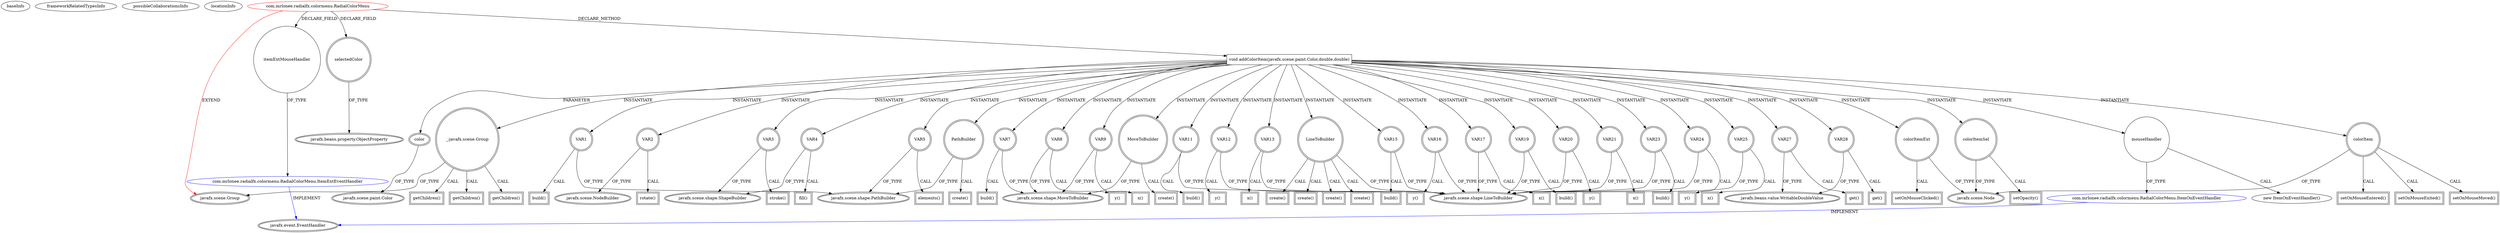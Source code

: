 digraph {
baseInfo[graphId=958,category="extension_graph",isAnonymous=false,possibleRelation=true]
frameworkRelatedTypesInfo[0="javafx.scene.Group"]
possibleCollaborationsInfo[0="958~CLIENT_METHOD_DECLARATION-INSTANTIATION-~javafx.scene.Group ~javafx.event.EventHandler ~false~false",1="958~FIELD_DECLARATION-~javafx.scene.Group ~javafx.event.EventHandler ~false~false"]
locationInfo[projectName="MrLoNee-RadialFx",filePath="/MrLoNee-RadialFx/RadialFx-master/src/com/mrlonee/radialfx/colormenu/RadialColorMenu.java",contextSignature="RadialColorMenu",graphId="958"]
0[label="com.mrlonee.radialfx.colormenu.RadialColorMenu",vertexType="ROOT_CLIENT_CLASS_DECLARATION",isFrameworkType=false,color=red]
1[label="javafx.scene.Group",vertexType="FRAMEWORK_CLASS_TYPE",isFrameworkType=true,peripheries=2]
2[label="itemExtMouseHandler",vertexType="FIELD_DECLARATION",isFrameworkType=false,shape=circle]
3[label="com.mrlonee.radialfx.colormenu.RadialColorMenu.ItemExtEventHandler",vertexType="REFERENCE_CLIENT_CLASS_DECLARATION",isFrameworkType=false,color=blue]
4[label="javafx.event.EventHandler",vertexType="FRAMEWORK_INTERFACE_TYPE",isFrameworkType=true,peripheries=2]
5[label="selectedColor",vertexType="FIELD_DECLARATION",isFrameworkType=true,peripheries=2,shape=circle]
6[label="javafx.beans.property.ObjectProperty",vertexType="FRAMEWORK_CLASS_TYPE",isFrameworkType=true,peripheries=2]
7[label="void addColorItem(javafx.scene.paint.Color,double,double)",vertexType="CLIENT_METHOD_DECLARATION",isFrameworkType=false,shape=box]
8[label="color",vertexType="PARAMETER_DECLARATION",isFrameworkType=true,peripheries=2]
9[label="javafx.scene.paint.Color",vertexType="FRAMEWORK_CLASS_TYPE",isFrameworkType=true,peripheries=2]
10[label="_:javafx.scene.Group",vertexType="VARIABLE_EXPRESION",isFrameworkType=true,peripheries=2,shape=circle]
11[label="getChildren()",vertexType="INSIDE_CALL",isFrameworkType=true,peripheries=2,shape=box]
13[label="VAR1",vertexType="VARIABLE_EXPRESION",isFrameworkType=true,peripheries=2,shape=circle]
15[label="javafx.scene.shape.PathBuilder",vertexType="FRAMEWORK_CLASS_TYPE",isFrameworkType=true,peripheries=2]
14[label="build()",vertexType="INSIDE_CALL",isFrameworkType=true,peripheries=2,shape=box]
16[label="VAR2",vertexType="VARIABLE_EXPRESION",isFrameworkType=true,peripheries=2,shape=circle]
18[label="javafx.scene.NodeBuilder",vertexType="FRAMEWORK_CLASS_TYPE",isFrameworkType=true,peripheries=2]
17[label="rotate()",vertexType="INSIDE_CALL",isFrameworkType=true,peripheries=2,shape=box]
19[label="VAR3",vertexType="VARIABLE_EXPRESION",isFrameworkType=true,peripheries=2,shape=circle]
21[label="javafx.scene.shape.ShapeBuilder",vertexType="FRAMEWORK_CLASS_TYPE",isFrameworkType=true,peripheries=2]
20[label="stroke()",vertexType="INSIDE_CALL",isFrameworkType=true,peripheries=2,shape=box]
22[label="VAR4",vertexType="VARIABLE_EXPRESION",isFrameworkType=true,peripheries=2,shape=circle]
23[label="fill()",vertexType="INSIDE_CALL",isFrameworkType=true,peripheries=2,shape=box]
25[label="VAR5",vertexType="VARIABLE_EXPRESION",isFrameworkType=true,peripheries=2,shape=circle]
26[label="elements()",vertexType="INSIDE_CALL",isFrameworkType=true,peripheries=2,shape=box]
28[label="PathBuilder",vertexType="VARIABLE_EXPRESION",isFrameworkType=true,peripheries=2,shape=circle]
29[label="create()",vertexType="INSIDE_CALL",isFrameworkType=true,peripheries=2,shape=box]
31[label="VAR7",vertexType="VARIABLE_EXPRESION",isFrameworkType=true,peripheries=2,shape=circle]
33[label="javafx.scene.shape.MoveToBuilder",vertexType="FRAMEWORK_CLASS_TYPE",isFrameworkType=true,peripheries=2]
32[label="build()",vertexType="INSIDE_CALL",isFrameworkType=true,peripheries=2,shape=box]
34[label="VAR8",vertexType="VARIABLE_EXPRESION",isFrameworkType=true,peripheries=2,shape=circle]
35[label="y()",vertexType="INSIDE_CALL",isFrameworkType=true,peripheries=2,shape=box]
37[label="VAR9",vertexType="VARIABLE_EXPRESION",isFrameworkType=true,peripheries=2,shape=circle]
38[label="x()",vertexType="INSIDE_CALL",isFrameworkType=true,peripheries=2,shape=box]
40[label="MoveToBuilder",vertexType="VARIABLE_EXPRESION",isFrameworkType=true,peripheries=2,shape=circle]
41[label="create()",vertexType="INSIDE_CALL",isFrameworkType=true,peripheries=2,shape=box]
43[label="VAR11",vertexType="VARIABLE_EXPRESION",isFrameworkType=true,peripheries=2,shape=circle]
45[label="javafx.scene.shape.LineToBuilder",vertexType="FRAMEWORK_CLASS_TYPE",isFrameworkType=true,peripheries=2]
44[label="build()",vertexType="INSIDE_CALL",isFrameworkType=true,peripheries=2,shape=box]
46[label="VAR12",vertexType="VARIABLE_EXPRESION",isFrameworkType=true,peripheries=2,shape=circle]
47[label="y()",vertexType="INSIDE_CALL",isFrameworkType=true,peripheries=2,shape=box]
49[label="VAR13",vertexType="VARIABLE_EXPRESION",isFrameworkType=true,peripheries=2,shape=circle]
50[label="x()",vertexType="INSIDE_CALL",isFrameworkType=true,peripheries=2,shape=box]
52[label="LineToBuilder",vertexType="VARIABLE_EXPRESION",isFrameworkType=true,peripheries=2,shape=circle]
53[label="create()",vertexType="INSIDE_CALL",isFrameworkType=true,peripheries=2,shape=box]
55[label="VAR15",vertexType="VARIABLE_EXPRESION",isFrameworkType=true,peripheries=2,shape=circle]
56[label="build()",vertexType="INSIDE_CALL",isFrameworkType=true,peripheries=2,shape=box]
58[label="VAR16",vertexType="VARIABLE_EXPRESION",isFrameworkType=true,peripheries=2,shape=circle]
59[label="y()",vertexType="INSIDE_CALL",isFrameworkType=true,peripheries=2,shape=box]
61[label="VAR17",vertexType="VARIABLE_EXPRESION",isFrameworkType=true,peripheries=2,shape=circle]
62[label="x()",vertexType="INSIDE_CALL",isFrameworkType=true,peripheries=2,shape=box]
65[label="create()",vertexType="INSIDE_CALL",isFrameworkType=true,peripheries=2,shape=box]
66[label="VAR19",vertexType="VARIABLE_EXPRESION",isFrameworkType=true,peripheries=2,shape=circle]
67[label="build()",vertexType="INSIDE_CALL",isFrameworkType=true,peripheries=2,shape=box]
69[label="VAR20",vertexType="VARIABLE_EXPRESION",isFrameworkType=true,peripheries=2,shape=circle]
70[label="y()",vertexType="INSIDE_CALL",isFrameworkType=true,peripheries=2,shape=box]
72[label="VAR21",vertexType="VARIABLE_EXPRESION",isFrameworkType=true,peripheries=2,shape=circle]
73[label="x()",vertexType="INSIDE_CALL",isFrameworkType=true,peripheries=2,shape=box]
76[label="create()",vertexType="INSIDE_CALL",isFrameworkType=true,peripheries=2,shape=box]
77[label="VAR23",vertexType="VARIABLE_EXPRESION",isFrameworkType=true,peripheries=2,shape=circle]
78[label="build()",vertexType="INSIDE_CALL",isFrameworkType=true,peripheries=2,shape=box]
80[label="VAR24",vertexType="VARIABLE_EXPRESION",isFrameworkType=true,peripheries=2,shape=circle]
81[label="y()",vertexType="INSIDE_CALL",isFrameworkType=true,peripheries=2,shape=box]
83[label="VAR25",vertexType="VARIABLE_EXPRESION",isFrameworkType=true,peripheries=2,shape=circle]
84[label="x()",vertexType="INSIDE_CALL",isFrameworkType=true,peripheries=2,shape=box]
87[label="create()",vertexType="INSIDE_CALL",isFrameworkType=true,peripheries=2,shape=box]
88[label="VAR27",vertexType="VARIABLE_EXPRESION",isFrameworkType=true,peripheries=2,shape=circle]
90[label="javafx.beans.value.WritableDoubleValue",vertexType="FRAMEWORK_INTERFACE_TYPE",isFrameworkType=true,peripheries=2]
89[label="get()",vertexType="INSIDE_CALL",isFrameworkType=true,peripheries=2,shape=box]
91[label="VAR28",vertexType="VARIABLE_EXPRESION",isFrameworkType=true,peripheries=2,shape=circle]
92[label="get()",vertexType="INSIDE_CALL",isFrameworkType=true,peripheries=2,shape=box]
95[label="getChildren()",vertexType="INSIDE_CALL",isFrameworkType=true,peripheries=2,shape=box]
96[label="colorItemExt",vertexType="VARIABLE_EXPRESION",isFrameworkType=true,peripheries=2,shape=circle]
98[label="javafx.scene.Node",vertexType="FRAMEWORK_CLASS_TYPE",isFrameworkType=true,peripheries=2]
97[label="setOnMouseClicked()",vertexType="INSIDE_CALL",isFrameworkType=true,peripheries=2,shape=box]
99[label="colorItemSel",vertexType="VARIABLE_EXPRESION",isFrameworkType=true,peripheries=2,shape=circle]
100[label="setOpacity()",vertexType="INSIDE_CALL",isFrameworkType=true,peripheries=2,shape=box]
103[label="getChildren()",vertexType="INSIDE_CALL",isFrameworkType=true,peripheries=2,shape=box]
105[label="mouseHandler",vertexType="VARIABLE_EXPRESION",isFrameworkType=false,shape=circle]
106[label="com.mrlonee.radialfx.colormenu.RadialColorMenu.ItemOnEventHandler",vertexType="REFERENCE_CLIENT_CLASS_DECLARATION",isFrameworkType=false,color=blue]
104[label="new ItemOnEventHandler()",vertexType="CONSTRUCTOR_CALL",isFrameworkType=false]
108[label="colorItem",vertexType="VARIABLE_EXPRESION",isFrameworkType=true,peripheries=2,shape=circle]
109[label="setOnMouseEntered()",vertexType="INSIDE_CALL",isFrameworkType=true,peripheries=2,shape=box]
112[label="setOnMouseExited()",vertexType="INSIDE_CALL",isFrameworkType=true,peripheries=2,shape=box]
114[label="setOnMouseMoved()",vertexType="INSIDE_CALL",isFrameworkType=true,peripheries=2,shape=box]
0->1[label="EXTEND",color=red]
0->2[label="DECLARE_FIELD"]
3->4[label="IMPLEMENT",color=blue]
2->3[label="OF_TYPE"]
0->5[label="DECLARE_FIELD"]
5->6[label="OF_TYPE"]
0->7[label="DECLARE_METHOD"]
8->9[label="OF_TYPE"]
7->8[label="PARAMETER"]
7->10[label="INSTANTIATE"]
10->1[label="OF_TYPE"]
10->11[label="CALL"]
7->13[label="INSTANTIATE"]
13->15[label="OF_TYPE"]
13->14[label="CALL"]
7->16[label="INSTANTIATE"]
16->18[label="OF_TYPE"]
16->17[label="CALL"]
7->19[label="INSTANTIATE"]
19->21[label="OF_TYPE"]
19->20[label="CALL"]
7->22[label="INSTANTIATE"]
22->21[label="OF_TYPE"]
22->23[label="CALL"]
7->25[label="INSTANTIATE"]
25->15[label="OF_TYPE"]
25->26[label="CALL"]
7->28[label="INSTANTIATE"]
28->15[label="OF_TYPE"]
28->29[label="CALL"]
7->31[label="INSTANTIATE"]
31->33[label="OF_TYPE"]
31->32[label="CALL"]
7->34[label="INSTANTIATE"]
34->33[label="OF_TYPE"]
34->35[label="CALL"]
7->37[label="INSTANTIATE"]
37->33[label="OF_TYPE"]
37->38[label="CALL"]
7->40[label="INSTANTIATE"]
40->33[label="OF_TYPE"]
40->41[label="CALL"]
7->43[label="INSTANTIATE"]
43->45[label="OF_TYPE"]
43->44[label="CALL"]
7->46[label="INSTANTIATE"]
46->45[label="OF_TYPE"]
46->47[label="CALL"]
7->49[label="INSTANTIATE"]
49->45[label="OF_TYPE"]
49->50[label="CALL"]
7->52[label="INSTANTIATE"]
52->45[label="OF_TYPE"]
52->53[label="CALL"]
7->55[label="INSTANTIATE"]
55->45[label="OF_TYPE"]
55->56[label="CALL"]
7->58[label="INSTANTIATE"]
58->45[label="OF_TYPE"]
58->59[label="CALL"]
7->61[label="INSTANTIATE"]
61->45[label="OF_TYPE"]
61->62[label="CALL"]
52->65[label="CALL"]
7->66[label="INSTANTIATE"]
66->45[label="OF_TYPE"]
66->67[label="CALL"]
7->69[label="INSTANTIATE"]
69->45[label="OF_TYPE"]
69->70[label="CALL"]
7->72[label="INSTANTIATE"]
72->45[label="OF_TYPE"]
72->73[label="CALL"]
52->76[label="CALL"]
7->77[label="INSTANTIATE"]
77->45[label="OF_TYPE"]
77->78[label="CALL"]
7->80[label="INSTANTIATE"]
80->45[label="OF_TYPE"]
80->81[label="CALL"]
7->83[label="INSTANTIATE"]
83->45[label="OF_TYPE"]
83->84[label="CALL"]
52->87[label="CALL"]
7->88[label="INSTANTIATE"]
88->90[label="OF_TYPE"]
88->89[label="CALL"]
7->91[label="INSTANTIATE"]
91->90[label="OF_TYPE"]
91->92[label="CALL"]
10->95[label="CALL"]
7->96[label="INSTANTIATE"]
96->98[label="OF_TYPE"]
96->97[label="CALL"]
7->99[label="INSTANTIATE"]
99->98[label="OF_TYPE"]
99->100[label="CALL"]
10->103[label="CALL"]
7->105[label="INSTANTIATE"]
106->4[label="IMPLEMENT",color=blue]
105->106[label="OF_TYPE"]
105->104[label="CALL"]
7->108[label="INSTANTIATE"]
108->98[label="OF_TYPE"]
108->109[label="CALL"]
108->112[label="CALL"]
108->114[label="CALL"]
}
